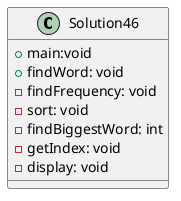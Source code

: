 @startuml
class Solution46{
+ main:void
+ findWord: void
- findFrequency: void
- sort: void
- findBiggestWord: int
- getIndex: void
- display: void
}
@enduml